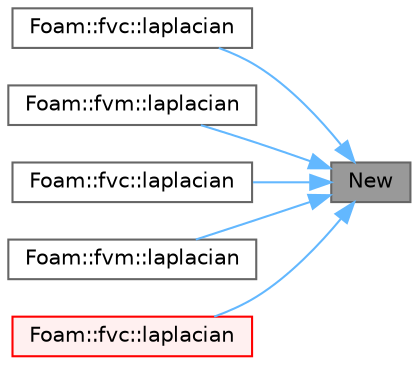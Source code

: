 digraph "New"
{
 // LATEX_PDF_SIZE
  bgcolor="transparent";
  edge [fontname=Helvetica,fontsize=10,labelfontname=Helvetica,labelfontsize=10];
  node [fontname=Helvetica,fontsize=10,shape=box,height=0.2,width=0.4];
  rankdir="RL";
  Node1 [id="Node000001",label="New",height=0.2,width=0.4,color="gray40", fillcolor="grey60", style="filled", fontcolor="black",tooltip=" "];
  Node1 -> Node2 [id="edge1_Node000001_Node000002",dir="back",color="steelblue1",style="solid",tooltip=" "];
  Node2 [id="Node000002",label="Foam::fvc::laplacian",height=0.2,width=0.4,color="grey40", fillcolor="white", style="filled",URL="$namespaceFoam_1_1fvc.html#afd3c6077f037302e9edd99c87aa807e1",tooltip=" "];
  Node1 -> Node3 [id="edge2_Node000001_Node000003",dir="back",color="steelblue1",style="solid",tooltip=" "];
  Node3 [id="Node000003",label="Foam::fvm::laplacian",height=0.2,width=0.4,color="grey40", fillcolor="white", style="filled",URL="$namespaceFoam_1_1fvm.html#a41255a0c2fe499b648cc11a34083fda9",tooltip=" "];
  Node1 -> Node4 [id="edge3_Node000001_Node000004",dir="back",color="steelblue1",style="solid",tooltip=" "];
  Node4 [id="Node000004",label="Foam::fvc::laplacian",height=0.2,width=0.4,color="grey40", fillcolor="white", style="filled",URL="$namespaceFoam_1_1fvc.html#a7251495415e2533cd196494b27a486dd",tooltip=" "];
  Node1 -> Node5 [id="edge4_Node000001_Node000005",dir="back",color="steelblue1",style="solid",tooltip=" "];
  Node5 [id="Node000005",label="Foam::fvm::laplacian",height=0.2,width=0.4,color="grey40", fillcolor="white", style="filled",URL="$namespaceFoam_1_1fvm.html#a6c10f311fd2998496f43ef14071a2b98",tooltip=" "];
  Node1 -> Node6 [id="edge5_Node000001_Node000006",dir="back",color="steelblue1",style="solid",tooltip=" "];
  Node6 [id="Node000006",label="Foam::fvc::laplacian",height=0.2,width=0.4,color="red", fillcolor="#FFF0F0", style="filled",URL="$namespaceFoam_1_1fvc.html#ac75bff389d0405149b204b0d7ac214cd",tooltip=" "];
}
